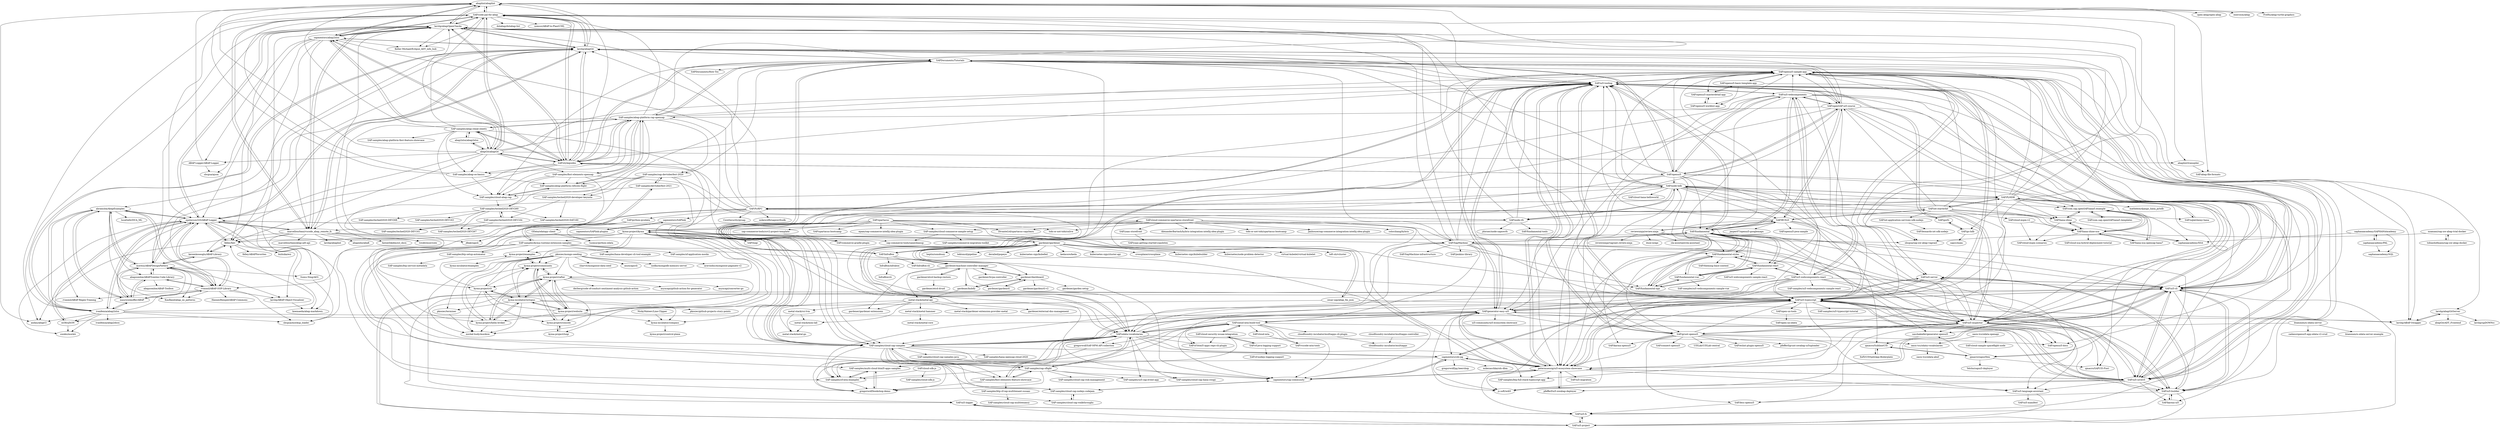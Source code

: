 digraph G {
"abaplint/abaplint" -> "SAP/code-pal-for-abap"
"abaplint/abaplint" -> "larshp/abapOpenChecks"
"abaplint/abaplint" -> "abaplint/transpiler"
"abaplint/abaplint" -> "SAP/abap-file-formats"
"abaplint/abaplint" -> "open-abap/open-abap"
"abaplint/abaplint" -> "sapmentors/abap2xlsx"
"abaplint/abaplint" -> "exercism/abap"
"abaplint/abaplint" -> "andau/abapCI"
"abaplint/abaplint" -> "FreHu/abap-turtle-graphics"
"kyma-project/kyma" -> "gardener/gardener"
"kyma-project/kyma" -> "kyma-project/cli"
"kyma-project/kyma" -> "SAP-samples/kyma-runtime-extension-samples"
"kyma-project/kyma" -> "kyma-project/luigi"
"kyma-project/kyma" -> "SAP/luigi" ["e"=1]
"kyma-project/kyma" -> "kyma-project/helm-broker"
"kyma-project/kyma" -> "kyma-project/community"
"kyma-project/kyma" -> "SAP/cloud-commerce-spartacus-storefront"
"kyma-project/kyma" -> "kyma-project/rafter"
"kyma-project/kyma" -> "kyma-project/console"
"kyma-project/kyma" -> "kyma-project/examples"
"kyma-project/kyma" -> "SAP/InfraBox"
"kyma-project/kyma" -> "SAP/SapMachine"
"kyma-project/kyma" -> "kyma-incubator/compass"
"kyma-project/kyma" -> "kyma-project/website"
"gardener/gardener" -> "gardener/machine-controller-manager"
"gardener/gardener" -> "kyma-project/kyma"
"gardener/gardener" -> "gardener/dashboard"
"gardener/gardener" -> "kubernetes-sigs/cluster-api" ["e"=1]
"gardener/gardener" -> "SAP/InfraBox"
"gardener/gardener" -> "crossplane/crossplane" ["e"=1]
"gardener/gardener" -> "kubernetes-sigs/kubebuilder" ["e"=1]
"gardener/gardener" -> "kubernetes/node-problem-detector" ["e"=1]
"gardener/gardener" -> "virtual-kubelet/virtual-kubelet" ["e"=1]
"gardener/gardener" -> "loft-sh/vcluster" ["e"=1]
"gardener/gardener" -> "heptio/sonobuoy" ["e"=1]
"gardener/gardener" -> "tektoncd/pipeline" ["e"=1]
"gardener/gardener" -> "derailed/popeye" ["e"=1]
"gardener/gardener" -> "kubernetes-sigs/kubefed" ["e"=1]
"gardener/gardener" -> "kedacore/keda" ["e"=1]
"SAP/PyHDB" -> "SAP/sqlalchemy-hana"
"SAP/PyHDB" -> "SAP/PyRFC"
"SAP/PyHDB" -> "SAP/node-hdb"
"SAP/PyHDB" -> "SAP/com.sap.openSAP.hana5.example"
"SAP/PyHDB" -> "SAPDocuments/Tutorials"
"SAP/PyHDB" -> "SAP/iot-starterkit"
"SAP/PyHDB" -> "SAP/node-rfc"
"SAP/PyHDB" -> "SAP/go-hdb"
"SAP/PyHDB" -> "qmacro/SAPUI5-Fiori"
"SAP/PyHDB" -> "larshp/abapGit"
"SAP/PyHDB" -> "SAP/openui5-sample-app"
"SAP/PyHDB" -> "mathebox/django_hana_pyhdb"
"SAP/PyHDB" -> "SAP/hana-shine"
"SAP/PyHDB" -> "SAP/hana-shine-xsa"
"SAP/python-pyodata" -> "OData/odatapy-client"
"SAP/python-pyodata" -> "jfilak/sapcli"
"SAP/python-pyodata" -> "tuomur/python-odata"
"SAP/ui5-webcomponents" -> "SAP/ui5-tooling"
"SAP/ui5-webcomponents" -> "SAP/ui5-webcomponents-react"
"SAP/ui5-webcomponents" -> "SAP/openui5"
"SAP/ui5-webcomponents" -> "SAP/fundamental"
"SAP/ui5-webcomponents" -> "SAP/ui5-typescript"
"SAP/ui5-webcomponents" -> "SAP/openui5-sample-app"
"SAP/ui5-webcomponents" -> "SAP/generator-easy-ui5"
"SAP/ui5-webcomponents" -> "SAP/fundamental-styles"
"SAP/ui5-webcomponents" -> "SAP-samples/cloud-cap-samples"
"SAP/ui5-webcomponents" -> "SAP/fundamental-react"
"SAP/ui5-webcomponents" -> "SAP/ui5-uiveri5"
"SAP/ui5-webcomponents" -> "SAP/ui5-cli"
"SAP/ui5-webcomponents" -> "SAP/ui5-inspector"
"SAP/ui5-webcomponents" -> "petermuessig/ui5-ecosystem-showcase"
"SAP/ui5-webcomponents" -> "SAP/openSAP-ui5-course"
"SAP/openui5" -> "SAP/ui5-tooling"
"SAP/openui5" -> "SAP/ui5-webcomponents"
"SAP/openui5" -> "larshp/abapGit"
"SAP/openui5" -> "SAP/openSAP-ui5-course"
"SAP/openui5" -> "SAP/openui5-sample-app"
"SAP/openui5" -> "SAP/styleguides"
"SAP/openui5" -> "SAPDocuments/Tutorials"
"SAP/openui5" -> "SAP/ui5-typescript"
"SAP/openui5" -> "SAP/ui5-inspector"
"SAP/openui5" -> "SAP/fundamental"
"SAP/openui5" -> "SAP-samples/cloud-cap-samples"
"SAP/openui5" -> "SAP/generator-easy-ui5"
"SAP/openui5" -> "SAP/grunt-openui5"
"SAP/openui5" -> "SAP/node-hdb"
"SAP/openui5" -> "SAP/ui5-uiveri5"
"OData/odatapy-client" -> "tuomur/python-odata"
"SAP/grunt-openui5" -> "SAP/karma-openui5"
"SAP/grunt-openui5" -> "SAP/less-openui5"
"SAP/grunt-openui5" -> "SAP/connect-openui5"
"SAP/grunt-openui5" -> "SAP/ui5-inspector"
"SAP/grunt-openui5" -> "SAP/openui5-docs"
"SAP/grunt-openui5" -> "SAP/ui5-typescript"
"SAP/grunt-openui5" -> "SAP/ui5-language-assistant"
"SAP/grunt-openui5" -> "petermuessig/ui5-ecosystem-showcase"
"SAP/grunt-openui5" -> "SAP/ui5-tooling"
"SAP/grunt-openui5" -> "UI5Lab/UI5Lab-central"
"SAP/grunt-openui5" -> "SAP/eslint-plugin-openui5"
"SAP/grunt-openui5" -> "pfefferf/grunt-nwabap-ui5uploader"
"tobiashofmann/sap-nw-abap-docker" -> "nzamani/sap-nw-abap-trial-docker"
"gardener/dashboard" -> "gardener/gardenctl"
"gardener/dashboard" -> "gardener/garden-setup"
"gardener/dashboard" -> "gardener/kubify"
"gardener/dashboard" -> "gardener/machine-controller-manager"
"gardener/dashboard" -> "gardener/gardenctl-v2"
"fidley/falv" -> "epeterson320/ABAP-Logger"
"fidley/falv" -> "bizhuka/eui"
"fidley/falv" -> "keremkoseoglu/ABAP-Library"
"fidley/falv" -> "fidley/ABAPFavorites"
"SAP-samples/cloud-abap-rap" -> "SAP-samples/teched2020-DEV260"
"SAP-samples/cloud-abap-rap" -> "SAP-samples/abap-platform-refscen-flight"
"NickyMateev/Line-Clipper" -> "kyma-incubator/compass"
"kyma-incubator/compass" -> "kyma-project/control-plane"
"SAP-samples/kyma-runtime-extension-samples" -> "SAP-samples/btp-setup-automator"
"SAP-samples/kyma-runtime-extension-samples" -> "kyma-project/examples"
"SAP-samples/kyma-runtime-extension-samples" -> "SAP-samples/hana-developer-cli-tool-example"
"SAP-samples/kyma-runtime-extension-samples" -> "SAP-samples/devtoberfest-2021"
"SAP-samples/kyma-runtime-extension-samples" -> "SAP-samples/multi-cloud-html5-apps-samples"
"SAP-samples/kyma-runtime-extension-samples" -> "SAP-samples/xf-application-mocks"
"SAP-samples/kyma-runtime-extension-samples" -> "SAP/ui5-typescript"
"SAP-samples/kyma-runtime-extension-samples" -> "SAP-samples/btp-full-stack-typescript-app"
"SAP-samples/kyma-runtime-extension-samples" -> "SAP-samples/cf-mta-examples"
"SAP/cloud-mta" -> "SAP/vscode-mta-tools"
"SAP/node-rfc" -> "SAP/fundamental-tools"
"SAP/node-rfc" -> "jdorner/node-sapnwrfc"
"SAP/node-rfc" -> "SAP/PyRFC"
"SAP/node-rfc" -> "SAP/node-hdb"
"SAP/node-rfc" -> "marcellourbani/vscode_abap_remote_fs"
"SAP/node-rfc" -> "larshp/abapOpenChecks"
"SAP/node-rfc" -> "SAP/ui5-tooling"
"SAP/ui5-uiveri5" -> "petermuessig/ui5-ecosystem-showcase"
"SAP/ui5-uiveri5" -> "SAP/ui5-tooling"
"SAP/ui5-uiveri5" -> "SAP/ui5-cli"
"SAP/ui5-uiveri5" -> "js-soft/wdi5"
"SAP/ui5-uiveri5" -> "SAP/ui5-typescript"
"SAP/ui5-uiveri5" -> "SAP/karma-ui5"
"SAP/ui5-uiveri5" -> "SAP/openui5-sample-app"
"SAP/ui5-uiveri5" -> "SAP/ui5-language-assistant"
"SAP/ui5-uiveri5" -> "pfefferf/ui5-nwabap-deployer"
"SAP/ui5-uiveri5" -> "SAP/ui5-builder"
"sapmentors/abap2xlsx" -> "larshp/abapOpenChecks"
"sapmentors/abap2xlsx" -> "abaplint/abaplint"
"sapmentors/abap2xlsx" -> "larshp/abapGit"
"sapmentors/abap2xlsx" -> "abapGit/abapGit"
"sapmentors/abap2xlsx" -> "epeterson320/ABAP-Logger"
"sapmentors/abap2xlsx" -> "SAP/code-pal-for-abap"
"sapmentors/abap2xlsx" -> "fidley/falv"
"sapmentors/abap2xlsx" -> "Keller-Michael/Eclipse_ADT_info_hub"
"sapmentors/abap2xlsx" -> "SAP/styleguides"
"sapmentors/abap2xlsx" -> "ABAP-Logger/ABAP-Logger"
"sapmentors/abap2xlsx" -> "marcellourbani/vscode_abap_remote_fs"
"sapmentors/abap2xlsx" -> "sbcgua/ajson"
"oasis-tcs/odata-vocabularies" -> "oasis-tcs/odata-abnf"
"SAP/hana-shine" -> "SAP/hana-shine-xsa"
"SAP/hana-shine" -> "SAP/com.sap.openSAP.hana5.example"
"SAP/hana-shine" -> "SAP/cloud-espm-scenarios"
"SAP/hana-shine" -> "saphanaacademy/XSA"
"kyma-project/rafter" -> "kyma-project/helm-broker"
"kyma-project/rafter" -> "derberg/code-of-conduct-sentiment-analysis-github-action"
"kyma-project/rafter" -> "kyma-project/community"
"kyma-project/rafter" -> "kyma-incubator/octopus"
"kyma-project/rafter" -> "kyma-project/website"
"kyma-project/rafter" -> "asyncapi/github-action-for-generator" ["e"=1]
"kyma-project/rafter" -> "michal-hudy/mockice"
"kyma-project/rafter" -> "asyncapi/converter-go"
"kyma-project/rafter" -> "kyma-project/cli"
"SAP/fundamental-ngx" -> "SAP/fundamental-styles"
"SAP/fundamental-ngx" -> "SAP/fundamental"
"SAP/fundamental-ngx" -> "SAP/fundamental-react"
"SAP/fundamental-ngx" -> "SAP/fundamental-vue"
"qmacro/sapui5bin" -> "qmacro/SublimeUI5"
"qmacro/sapui5bin" -> "saschakiefer/generator-openui5"
"qmacro/sapui5bin" -> "qmacro/SAPUI5-Fiori"
"qmacro/sapui5bin" -> "Yelcho/sapui5-deployer"
"SAP/fundamental" -> "SAP/fundamental-react"
"SAP/fundamental" -> "SAP/fundamental-styles"
"SAP/fundamental" -> "SAP/ui5-tooling"
"SAP/fundamental" -> "SAP/fundamental-ngx"
"SAP/fundamental" -> "SAP/fundamental-vue"
"SAP/fundamental" -> "SAP/ui5-webcomponents"
"SAP/fundamental" -> "petermuessig/ui5-ecosystem-showcase"
"SAP/fundamental" -> "SAP/ui5-typescript"
"SAP/fundamental" -> "SAP/ui5-uiveri5"
"SAP/fundamental" -> "SAP/ui5-cli"
"SAP/fundamental" -> "SAP/SapMachine"
"SAP/fundamental" -> "SAP/openui5-sample-app"
"SAP/fundamental" -> "SAP/odata-vocabularies"
"SAP/fundamental" -> "SAP/BUILD"
"SAP/fundamental" -> "SAP/ui5-inspector"
"SAP/fundamental-react" -> "SAP/fundamental"
"SAP/fundamental-react" -> "SAP/fundamental-styles"
"SAP/fundamental-react" -> "SAP/fundamental-vue"
"SAP/fundamental-react" -> "SAP/fundamental-ngx"
"SAP/fundamental-react" -> "SAP/ui5-webcomponents-react"
"SAP/fundamental-react" -> "SAP/ui5-webcomponents-sample-react"
"SAP/openSAP-ui5-course" -> "SAP/ui5-tooling"
"SAP/openSAP-ui5-course" -> "SAP/openui5-sample-app"
"SAP/openSAP-ui5-course" -> "SAPDocuments/Tutorials"
"SAP/openSAP-ui5-course" -> "SAP/openui5"
"SAP/openSAP-ui5-course" -> "larshp/abapGit"
"SAP/openSAP-ui5-course" -> "SAP/com.sap.openSAP.hana5.example"
"SAP/openSAP-ui5-course" -> "SAP/ui5-inspector"
"SAP/openSAP-ui5-course" -> "SAP-samples/abap-platform-rap-opensap"
"SAP/openSAP-ui5-course" -> "SAP/ui5-cli"
"SAP/openSAP-ui5-course" -> "SAP-samples/cloud-cap-samples"
"SAP/openSAP-ui5-course" -> "SAP/ui5-typescript"
"SAP/openSAP-ui5-course" -> "SAP/BUILD"
"SAP/openSAP-ui5-course" -> "qmacro/sapui5bin"
"SAP/openSAP-ui5-course" -> "petermuessig/ui5-ecosystem-showcase"
"SAP/openSAP-ui5-course" -> "SAP/ui5-webcomponents"
"larshp/abapGit" -> "epeterson320/ABAP-Logger"
"larshp/abapGit" -> "larshp/abapOpenChecks"
"larshp/abapGit" -> "SAP/styleguides"
"larshp/abapGit" -> "ivanfemia/abap2xlsx"
"larshp/abapGit" -> "SAP/code-pal-for-abap"
"larshp/abapGit" -> "sapmentors/abap2xlsx"
"larshp/abapGit" -> "marcellourbani/vscode_abap_remote_fs"
"larshp/abapGit" -> "SAP/ui5-tooling"
"larshp/abapGit" -> "SAPDocuments/Tutorials"
"larshp/abapGit" -> "rvanmil/ABAP-OOP-Library"
"larshp/abapGit" -> "abaplint/abaplint"
"larshp/abapGit" -> "moreus/ABAPDesignPattern"
"larshp/abapGit" -> "abramsba/AbapExamples"
"larshp/abapGit" -> "larshp/ABAP-Swagger"
"larshp/abapGit" -> "SAP/openui5"
"SAP/styleguides" -> "larshp/abapGit"
"SAP/styleguides" -> "SAP/code-pal-for-abap"
"SAP/styleguides" -> "abapGit/abapGit"
"SAP/styleguides" -> "larshp/abapOpenChecks"
"SAP/styleguides" -> "sapmentors/abap2xlsx"
"SAP/styleguides" -> "SAP-samples/abap-platform-rap-opensap"
"SAP/styleguides" -> "epeterson320/ABAP-Logger"
"SAP/styleguides" -> "SAP/ui5-tooling"
"SAP/styleguides" -> "abaplint/abaplint"
"SAP/styleguides" -> "SAP-samples/abap-cheat-sheets"
"SAP/styleguides" -> "SAPDocuments/Tutorials"
"SAP/styleguides" -> "SAP/openui5"
"SAP/styleguides" -> "SAP-samples/cloud-cap-samples"
"SAP/styleguides" -> "marcellourbani/vscode_abap_remote_fs"
"SAP/styleguides" -> "SAP-samples/abap-oo-basics"
"sapmentors/SAPlink-plugins" -> "sapmentors/SAPlink"
"SAP-samples/abap-platform-refscen-flight" -> "SAP-samples/cloud-abap-rap"
"SAP-samples/abap-platform-refscen-flight" -> "SAP-samples/abap-platform-rap-opensap"
"SAP-samples/abap-platform-rap-opensap" -> "SAP-samples/fiori-elements-opensap"
"SAP-samples/abap-platform-rap-opensap" -> "SAP-samples/cloud-abap-rap"
"SAP-samples/abap-platform-rap-opensap" -> "SAP-samples/abap-platform-refscen-flight"
"SAP-samples/abap-platform-rap-opensap" -> "SAP/code-pal-for-abap"
"SAP-samples/abap-platform-rap-opensap" -> "SAP-samples/abap-oo-basics"
"SAP-samples/abap-platform-rap-opensap" -> "SAP/styleguides"
"SAP-samples/abap-platform-rap-opensap" -> "SAP-samples/cloud-cap-samples"
"SAP-samples/abap-platform-rap-opensap" -> "SAPDocuments/Tutorials"
"SAP-samples/abap-platform-rap-opensap" -> "SAP-samples/sap-devtoberfest-2020"
"SAP-samples/abap-platform-rap-opensap" -> "abaplint/abaplint"
"SAP-samples/abap-platform-rap-opensap" -> "SAP-samples/teched2020-DEV260"
"SAP-samples/abap-platform-rap-opensap" -> "SAP/ui5-tooling"
"SAP-samples/abap-platform-rap-opensap" -> "SAP-samples/fiori-elements-feature-showcase"
"SAP-samples/abap-platform-rap-opensap" -> "SAP-samples/abap-cheat-sheets"
"SAP-samples/abap-platform-rap-opensap" -> "SAP/openui5-sample-app"
"abapGit/abapGit" -> "abaplint/abaplint"
"abapGit/abapGit" -> "abap2xlsx/abap2xlsx"
"abapGit/abapGit" -> "sapmentors/abap2xlsx"
"abapGit/abapGit" -> "SAP/styleguides"
"abapGit/abapGit" -> "SAP/code-pal-for-abap"
"abapGit/abapGit" -> "ABAP-Logger/ABAP-Logger"
"abapGit/abapGit" -> "larshp/abapOpenChecks"
"abapGit/abapGit" -> "SAP-samples/abap-oo-basics"
"abapGit/abapGit" -> "SAP-samples/abap-cheat-sheets"
"abapGit/abapGit" -> "keremkoseoglu/ABAP-Library"
"abapGit/abapGit" -> "SAP-samples/fiori-elements-opensap"
"abapGit/abapGit" -> "SAP/ui5-tooling"
"abapGit/abapGit" -> "SAP-samples/abap-platform-rap-opensap"
"abapGit/abapGit" -> "abaplint/transpiler"
"abapGit/abapGit" -> "fidley/falv"
"kyma-project/website" -> "kyma-project/community"
"kyma-project/website" -> "kyma-project/helm-broker"
"kyma-project/website" -> "kyma-project/rafter"
"kyma-project/website" -> "kyma-incubator/octopus"
"kyma-project/website" -> "kyma-project/console"
"kyma-project/website" -> "kyma-project/cli"
"kyma-project/website" -> "kyma-incubator/compass"
"marcellourbani/vscode_abap_remote_fs" -> "larshp/abapOpenChecks"
"marcellourbani/vscode_abap_remote_fs" -> "epeterson320/ABAP-Logger"
"marcellourbani/vscode_abap_remote_fs" -> "sbcgua/sap-nw-abap-vagrant"
"marcellourbani/vscode_abap_remote_fs" -> "andau/abapCI"
"marcellourbani/vscode_abap_remote_fs" -> "tricktresor/cute"
"marcellourbani/vscode_abap_remote_fs" -> "marcellourbani/abap-adt-api"
"marcellourbani/vscode_abap_remote_fs" -> "jfilak/sapcli"
"marcellourbani/vscode_abap_remote_fs" -> "koemaeda/abap-markdown"
"marcellourbani/vscode_abap_remote_fs" -> "larshp/abaplint"
"marcellourbani/vscode_abap_remote_fs" -> "SAP/code-pal-for-abap"
"marcellourbani/vscode_abap_remote_fs" -> "abapinho/abaK"
"marcellourbani/vscode_abap_remote_fs" -> "larshp/abapGit"
"marcellourbani/vscode_abap_remote_fs" -> "AntonSikidin/zcl_docx"
"marcellourbani/vscode_abap_remote_fs" -> "fidley/falv"
"SAP/generator-easy-ui5" -> "SAP/ui5-typescript"
"SAP/generator-easy-ui5" -> "SAP/ui5-tooling"
"SAP/generator-easy-ui5" -> "petermuessig/ui5-ecosystem-showcase"
"SAP/generator-easy-ui5" -> "SAP/ui5-cli"
"SAP/generator-easy-ui5" -> "SAP/openui5-sample-app"
"SAP/generator-easy-ui5" -> "SAP/cloud-mta-build-tool"
"SAP/generator-easy-ui5" -> "SAP-samples/cloud-cap-samples"
"SAP/generator-easy-ui5" -> "sapmentors/cds-pg"
"SAP/generator-easy-ui5" -> "SAP/ui5-builder"
"SAP/generator-easy-ui5" -> "js-soft/wdi5"
"SAP/generator-easy-ui5" -> "SAP/ui5-inspector"
"SAP/generator-easy-ui5" -> "SAP/ui5-uiveri5"
"SAP/generator-easy-ui5" -> "SAP-samples/cf-mta-examples"
"SAP/generator-easy-ui5" -> "SAP/odata-vocabularies"
"SAP/generator-easy-ui5" -> "ui5-community/ui5-ecosystem-showcase"
"SAP-samples/fiori-elements-opensap" -> "SAP-samples/abap-platform-rap-opensap"
"SAP-samples/fiori-elements-opensap" -> "SAP-samples/cloud-cap-samples"
"SAP-samples/fiori-elements-opensap" -> "SAP-samples/abap-platform-refscen-flight"
"SAP-samples/fiori-elements-opensap" -> "SAP-samples/cloud-abap-rap"
"SAP-samples/fiori-elements-opensap" -> "SAP-samples/teched2020-DEV260"
"SAP-samples/fiori-elements-opensap" -> "SAP/odata-vocabularies"
"pkosiec/mongo-seeding" -> "kyma-project/rafter"
"pkosiec/mongo-seeding" -> "sharvit/mongoose-data-seed"
"pkosiec/mongo-seeding" -> "kyma-incubator/octopus"
"pkosiec/mongo-seeding" -> "asyncapi/cli" ["e"=1]
"pkosiec/mongo-seeding" -> "kyma-project/helm-broker"
"pkosiec/mongo-seeding" -> "kyma-project/cli"
"pkosiec/mongo-seeding" -> "kyma-project/website"
"pkosiec/mongo-seeding" -> "michal-hudy/mockice"
"pkosiec/mongo-seeding" -> "pkosiec/terminer"
"pkosiec/mongo-seeding" -> "nodkz/mongodb-memory-server" ["e"=1]
"pkosiec/mongo-seeding" -> "kyma-project/community"
"pkosiec/mongo-seeding" -> "aravindnc/mongoose-paginate-v2" ["e"=1]
"pkosiec/terminer" -> "michal-hudy/mockice"
"SAP/openui5-basic-template-app" -> "SAP/openui5-worklist-app"
"SAP/openui5-basic-template-app" -> "SAP/openui5-masterdetail-app"
"SAP/openui5-basic-template-app" -> "SAP/openui5-sample-app"
"SAP/openui5-basic-template-app" -> "SAP/ui5-cli"
"SAP/openui5-sample-app" -> "SAP/ui5-tooling"
"SAP/openui5-sample-app" -> "SAP/ui5-cli"
"SAP/openui5-sample-app" -> "SAP/ui5-typescript"
"SAP/openui5-sample-app" -> "SAP/generator-easy-ui5"
"SAP/openui5-sample-app" -> "SAP/ui5-builder"
"SAP/openui5-sample-app" -> "SAP/openui5-basic-template-app"
"SAP/openui5-sample-app" -> "SAP/openui5-masterdetail-app"
"SAP/openui5-sample-app" -> "SAP/ui5-inspector"
"SAP/openui5-sample-app" -> "SAP/ui5-uiveri5"
"SAP/openui5-sample-app" -> "petermuessig/ui5-ecosystem-showcase"
"SAP/openui5-sample-app" -> "SAP/ui5-server"
"SAP/openui5-sample-app" -> "SAP/openui5-worklist-app"
"SAP/openui5-sample-app" -> "SAP/grunt-openui5"
"SAP/openui5-sample-app" -> "SAP/odata-vocabularies"
"SAP/openui5-sample-app" -> "SAP/openui5-docs"
"SAP/openui5-worklist-app" -> "SAP/openui5-masterdetail-app"
"SAP/PyRFC" -> "SAP/PyHDB"
"SAP/PyRFC" -> "SAP/node-rfc"
"SAP/PyRFC" -> "SAP/sqlalchemy-hana"
"SAP/PyRFC" -> "larshp/abapOpenChecks"
"SAP/PyRFC" -> "CoreSecurity/pysap"
"SAP/PyRFC" -> "larshp/abapGit"
"SAP/PyRFC" -> "SAP/python-pyodata"
"SAP/PyRFC" -> "SAP/node-hdb"
"SAP/PyRFC" -> "SAP/gorfc"
"SAP/PyRFC" -> "SAP/styleguides"
"SAP/PyRFC" -> "fidley/falv"
"SAP/PyRFC" -> "sapmentors/abap2xlsx"
"SAP/PyRFC" -> "sapmentors/SAPlink"
"SAP/PyRFC" -> "mikewolfli/sapnwrfcsdk"
"SAP/PyRFC" -> "rvanmil/ABAP-OOP-Library"
"SAP/sqlalchemy-hana" -> "SAP/PyHDB"
"SAP/ui5-tooling" -> "SAP/ui5-typescript"
"SAP/ui5-tooling" -> "petermuessig/ui5-ecosystem-showcase"
"SAP/ui5-tooling" -> "SAP/openui5-sample-app"
"SAP/ui5-tooling" -> "SAP/ui5-cli"
"SAP/ui5-tooling" -> "SAP/ui5-uiveri5"
"SAP/ui5-tooling" -> "SAP/generator-easy-ui5"
"SAP/ui5-tooling" -> "SAP/ui5-builder"
"SAP/ui5-tooling" -> "SAP-samples/cloud-cap-samples"
"SAP/ui5-tooling" -> "SAP/ui5-inspector"
"SAP/ui5-tooling" -> "SAP/odata-vocabularies"
"SAP/ui5-tooling" -> "SAP/fundamental"
"SAP/ui5-tooling" -> "SAP/ui5-webcomponents"
"SAP/ui5-tooling" -> "SAP/ui5-server"
"SAP/ui5-tooling" -> "SAP/grunt-openui5"
"SAP/ui5-tooling" -> "SAP/openSAP-ui5-course"
"saphanaacademy/PAL" -> "saphanaacademy/SQL"
"saphanaacademy/PAL" -> "saphanaacademy/SAPHANAAcademy"
"gardener/kubify" -> "gardener/dashboard"
"gardener/kubify" -> "metal-stack/metal-api"
"SAP/SapMachine" -> "SAP/cloud-mta-build-tool"
"SAP/SapMachine" -> "SAP/fundamental"
"SAP/SapMachine" -> "SAP/ui5-tooling"
"SAP/SapMachine" -> "SAP/ui5-uiveri5"
"SAP/SapMachine" -> "SAP/code-pal-for-abap"
"SAP/SapMachine" -> "petermuessig/ui5-ecosystem-showcase"
"SAP/SapMachine" -> "SAP/odata-vocabularies"
"SAP/SapMachine" -> "SAPDocuments/Tutorials"
"SAP/SapMachine" -> "SAP/SapMachine-infrastructure"
"SAP/SapMachine" -> "larshp/abapOpenChecks"
"SAP/SapMachine" -> "SAP/ui5-typescript"
"SAP/SapMachine" -> "SAP/jenkins-library" ["e"=1]
"SAP/SapMachine" -> "SAP/ui5-inspector"
"SAP/SapMachine" -> "SAP/fundamental-styles"
"SAP/SapMachine" -> "sapmentors/cap-community"
"ivanfemia/abap2xlsx" -> "epeterson320/ABAP-Logger"
"ivanfemia/abap2xlsx" -> "larshp/abapGit"
"ivanfemia/abap2xlsx" -> "abramsba/AbapExamples"
"ivanfemia/abap2xlsx" -> "fidley/falv"
"ivanfemia/abap2xlsx" -> "uweku/mockA"
"ivanfemia/abap2xlsx" -> "larshp/abapOpenChecks"
"ivanfemia/abap2xlsx" -> "moreus/ABAPDesignPattern"
"ivanfemia/abap2xlsx" -> "mauriciolauffer/ABAP"
"ivanfemia/abap2xlsx" -> "se38/zJSON"
"ivanfemia/abap2xlsx" -> "ivanfemia/abap2docx"
"ivanfemia/abap2xlsx" -> "andau/abapCI"
"ivanfemia/abap2xlsx" -> "sbcgua/mockup_loader"
"ivanfemia/abap2xlsx" -> "larshp/ABAP-Swagger"
"SAP/cloud-mta-build-tool" -> "SAP/cf-html5-apps-repo-cli-plugin"
"SAP/cloud-mta-build-tool" -> "SAP/vscode-mta-tools"
"SAP/cloud-mta-build-tool" -> "SAP/odata-vocabularies"
"SAP/cloud-mta-build-tool" -> "SAP/generator-easy-ui5"
"SAP/cloud-mta-build-tool" -> "cloudfoundry-incubator/multiapps-cli-plugin"
"SAP/cloud-mta-build-tool" -> "sapmentors/cap-community"
"SAP/cloud-mta-build-tool" -> "SAP/cloud-mta"
"SAP/cloud-mta-build-tool" -> "SAP-samples/cf-mta-examples"
"SAP/cloud-mta-build-tool" -> "SAP/cloud-security-xsuaa-integration"
"SAP/cloud-mta-build-tool" -> "SAP-samples/multi-cloud-html5-apps-samples"
"SAP/cloud-mta-build-tool" -> "SAP/ui5-uiveri5"
"SAP/cloud-mta-build-tool" -> "gregorwolf/SAP-NPM-API-collection"
"SAP/ui5-builder" -> "SAP/ui5-fs"
"SAP/ui5-builder" -> "SAP/ui5-project"
"SAP/ui5-builder" -> "SAP/ui5-server"
"SAP/ui5-builder" -> "SAP/karma-ui5"
"SAP/ui5-builder" -> "SAP/ui5-cli"
"SAP/ui5-builder" -> "SAP/less-openui5"
"SAP/ui5-builder" -> "SAP/ui5-typescript"
"SAP/ui5-webcomponents-react" -> "SAP/ui5-webcomponents"
"SAP/ui5-webcomponents-react" -> "SAP/ui5-typescript"
"SAP/ui5-webcomponents-react" -> "SAP/fundamental-react"
"SAP/ui5-webcomponents-react" -> "SAP/openui5-sample-app"
"SAP/ui5-webcomponents-react" -> "SAP/generator-easy-ui5"
"SAP/ui5-webcomponents-react" -> "SAP/ui5-tooling"
"SAP/ui5-webcomponents-react" -> "SAP/fundamental-styles"
"SAP/ui5-webcomponents-react" -> "SAP/ui5-cli"
"SAP/ui5-webcomponents-react" -> "SAP-samples/cloud-cap-samples"
"SAP/ui5-webcomponents-react" -> "SAP/ui5-uiveri5"
"SAP/ui5-webcomponents-react" -> "SAP-samples/ui5-webcomponents-sample-react"
"SAP/ui5-webcomponents-react" -> "SAP/odata-vocabularies"
"SAP/ui5-webcomponents-react" -> "petermuessig/ui5-ecosystem-showcase"
"SAP/ui5-webcomponents-react" -> "SAP/ui5-builder"
"larshp/ABAP-Swagger" -> "larshp/abapGitServer"
"SAP/spartacus" -> "SAP-samples/cloud-commerce-sample-setup"
"SAP/spartacus" -> "SAP/spartacus-bootcamp"
"SAP/spartacus" -> "sap-commerce-tools/ccv2-project-template"
"SAP/spartacus" -> "SAP/commerce-gradle-plugin"
"SAP/spartacus" -> "kyma-project/kyma"
"SAP/spartacus" -> "epam/sap-commerce-intellij-idea-plugin"
"SAP/spartacus" -> "sap-commerce-tools/sanecleanup"
"SAP/spartacus" -> "tobi-or-not-tobi/cxlive"
"SAP/spartacus" -> "SAP/fundamental-ngx"
"SAP/spartacus" -> "DivanteLtd/spartacus-capybara" ["e"=1]
"SAP/spartacus" -> "SAP/ui5-cli"
"SAP/ui5-inspector" -> "SAP/ui5-typescript"
"SAP/ui5-inspector" -> "SAP/ui5-cli"
"SAP/ui5-inspector" -> "SAP/ui5-server"
"SAP/ui5-inspector" -> "SAP/grunt-openui5"
"SAP/ui5-inspector" -> "petermuessig/ui5-ecosystem-showcase"
"SAP/ui5-inspector" -> "SAP/openui5-docs"
"SAP/ui5-inspector" -> "SAP/ui5-tooling"
"SAP/ui5-inspector" -> "SAP/ui5-builder"
"SAP/ui5-inspector" -> "SAP/openui5-sample-app"
"SAP/ui5-inspector" -> "js-soft/wdi5"
"SAP/ui5-inspector" -> "SAP/ui5-language-assistant"
"SAP/ui5-inspector" -> "SAP/ui5-uiveri5"
"SAP/ui5-inspector" -> "SAP/generator-easy-ui5"
"SAP/ui5-inspector" -> "SAP/less-openui5"
"SAP/ui5-inspector" -> "saschakiefer/generator-openui5"
"cloudfoundry-incubator/multiapps-cli-plugin" -> "cloudfoundry-incubator/multiapps"
"reviewninja/review.ninja" -> "SAP/BUILD"
"reviewninja/review.ninja" -> "reviewninja/vagrant.review.ninja"
"reviewninja/review.ninja" -> "saschakiefer/generator-openui5"
"reviewninja/review.ninja" -> "duse-io/api"
"reviewninja/review.ninja" -> "SAP/ui5-inspector"
"reviewninja/review.ninja" -> "cla-assistant/cla-assistant" ["e"=1]
"reviewninja/review.ninja" -> "SAP/node-hdb"
"reviewninja/review.ninja" -> "SAP/grunt-openui5"
"SAP/InfraBox" -> "SAP/InfraBox-cli"
"SAP/InfraBox" -> "InfraBox/infrabox"
"SAP/InfraBox" -> "gardener/gardener"
"SAP/InfraBox" -> "gardener/machine-controller-manager"
"SAP/InfraBox" -> "kyma-project/kyma"
"SAP/fundamental-vue" -> "SAP/fundamental-react"
"SAP/fundamental-vue" -> "SAP/fundamental-styles"
"SAP/fundamental-vue" -> "SAP/fundamental"
"SAP/fundamental-vue" -> "SAP/fundamental-ngx"
"SAP/fundamental-vue" -> "SAP-samples/ui5-webcomponents-sample-vue"
"gardener/gardenctl" -> "gardener/dashboard"
"gardener/machine-controller-manager" -> "gardener/gardener"
"gardener/machine-controller-manager" -> "gardener/dashboard"
"gardener/machine-controller-manager" -> "metal-stack/metal-api"
"gardener/machine-controller-manager" -> "gardener/etcd-backup-restore"
"gardener/machine-controller-manager" -> "gardener/kubify"
"gardener/machine-controller-manager" -> "gardener/gardenctl"
"gardener/machine-controller-manager" -> "gardener/gardener-extensions"
"gardener/machine-controller-manager" -> "gardener/hvpa-controller"
"SAP-samples/abap-cheat-sheets" -> "abap2xlsx/abap2xlsx"
"SAP-samples/abap-cheat-sheets" -> "SAP-samples/cloud-abap-rap"
"SAP-samples/abap-cheat-sheets" -> "SAP/code-pal-for-abap"
"SAP-samples/abap-cheat-sheets" -> "SAP/styleguides"
"SAP-samples/abap-cheat-sheets" -> "SAP-samples/abap-platform-fiori-feature-showcase"
"SAP-samples/abap-cheat-sheets" -> "SAP-samples/abap-platform-rap-opensap"
"SAP-samples/abap-cheat-sheets" -> "SAP-samples/abap-oo-basics"
"SAP-samples/abap-cheat-sheets" -> "abaplint/abaplint"
"SAP-samples/abap-cheat-sheets" -> "SAP/odata-vocabularies"
"SAP-samples/abap-cheat-sheets" -> "abapGit/abapGit"
"larshp/abapOpenChecks" -> "epeterson320/ABAP-Logger"
"larshp/abapOpenChecks" -> "SAP/code-pal-for-abap"
"larshp/abapOpenChecks" -> "abaplint/abaplint"
"larshp/abapOpenChecks" -> "larshp/abapGit"
"larshp/abapOpenChecks" -> "sapmentors/abap2xlsx"
"larshp/abapOpenChecks" -> "larshp/abapGitServer"
"larshp/abapOpenChecks" -> "Keller-Michael/Eclipse_ADT_info_hub"
"larshp/abapOpenChecks" -> "marcellourbani/vscode_abap_remote_fs"
"larshp/abapOpenChecks" -> "sbcgua/sap-nw-abap-vagrant"
"larshp/abapOpenChecks" -> "tricktresor/cute"
"larshp/abapOpenChecks" -> "fidley/falv"
"larshp/abapOpenChecks" -> "larshp/ABAP-Swagger"
"larshp/abapOpenChecks" -> "SAP/styleguides"
"larshp/abapOpenChecks" -> "sbcgua/mockup_loader"
"SAP-samples/sap-devtoberfest-2020" -> "SAP-samples/teched2020-developer-keynote"
"SAP-samples/sap-devtoberfest-2020" -> "SAP-samples/devtoberfest-2021"
"SAP-samples/sap-devtoberfest-2020" -> "SAP-samples/abap-platform-refscen-flight"
"SAP-samples/sap-devtoberfest-2020" -> "sapmentors/cap-community"
"SAP-samples/sap-devtoberfest-2020" -> "SAP-samples/cloud-cap-nodejs-codejam"
"SAP-samples/sap-devtoberfest-2020" -> "petermuessig/ui5-ecosystem-showcase"
"ABAP-Logger/ABAP-Logger" -> "abaplint/abaplint"
"ABAP-Logger/ABAP-Logger" -> "sbcgua/ajson"
"gardener/etcd-backup-restore" -> "gardener/etcd-druid"
"gardener/etcd-backup-restore" -> "gardener/machine-controller-manager"
"SAP/ui5-logger" -> "SAP/ui5-fs"
"SAP-samples/cloud-cap-samples" -> "SAP-samples/cap-sflight"
"SAP-samples/cloud-cap-samples" -> "SAP/ui5-tooling"
"SAP-samples/cloud-cap-samples" -> "SAP/odata-vocabularies"
"SAP-samples/cloud-cap-samples" -> "SAP-samples/cloud-cap-walkthroughs"
"SAP-samples/cloud-cap-samples" -> "sapmentors/cap-community"
"SAP-samples/cloud-cap-samples" -> "gregorwolf/bookshop-demo"
"SAP-samples/cloud-cap-samples" -> "SAP-samples/fiori-elements-feature-showcase"
"SAP-samples/cloud-cap-samples" -> "SAP/generator-easy-ui5"
"SAP-samples/cloud-cap-samples" -> "SAP-samples/cf-mta-examples"
"SAP-samples/cloud-cap-samples" -> "SAP/ui5-typescript"
"SAP-samples/cloud-cap-samples" -> "sapmentors/cds-pg"
"SAP-samples/cloud-cap-samples" -> "SAPDocuments/Tutorials"
"SAP-samples/cloud-cap-samples" -> "SAP-samples/cloud-cap-nodejs-codejam"
"SAP-samples/cloud-cap-samples" -> "SAP-samples/cloud-cap-samples-java"
"SAP-samples/cloud-cap-samples" -> "SAP-samples/hana-opensap-cloud-2020"
"6of5/UI5SplitApp-Boilerplate" -> "qmacro/SublimeUI5"
"SAPDocuments/Tutorials" -> "SAP/ui5-tooling"
"SAPDocuments/Tutorials" -> "SAP-samples/cloud-cap-samples"
"SAPDocuments/Tutorials" -> "larshp/abapGit"
"SAPDocuments/Tutorials" -> "SAP/ui5-typescript"
"SAPDocuments/Tutorials" -> "SAP/openSAP-ui5-course"
"SAPDocuments/Tutorials" -> "SAP/styleguides"
"SAPDocuments/Tutorials" -> "SAP-samples/abap-platform-rap-opensap"
"SAPDocuments/Tutorials" -> "SAP-samples/teched2020-developer-keynote"
"SAPDocuments/Tutorials" -> "SAP/openui5-sample-app"
"SAPDocuments/Tutorials" -> "SAP/ui5-cli"
"SAPDocuments/Tutorials" -> "SAP-samples/sap-devtoberfest-2020"
"SAPDocuments/Tutorials" -> "sapmentors/cap-community"
"SAPDocuments/Tutorials" -> "SAP-samples/cloud-abap-rap"
"SAPDocuments/Tutorials" -> "SAP/ui5-uiveri5"
"SAPDocuments/Tutorials" -> "SAPDocuments/How-Tos"
"SAP/cloud-sdk-js" -> "SAP-samples/cloud-sdk-js"
"SAP/cloud-sdk-js" -> "SAP-samples/cf-mta-examples"
"oasis-tcs/odata-openapi" -> "oasis-tcs/odata-vocabularies"
"oasis-tcs/odata-openapi" -> "SAP/cloud-sample-spaceflight-node"
"SAP/node-hdb" -> "SAP/PyHDB"
"SAP/node-hdb" -> "SAP/node-rfc"
"SAP/node-hdb" -> "SAPDocuments/Tutorials"
"SAP/node-hdb" -> "SAP-samples/cloud-cap-samples"
"SAP/node-hdb" -> "SAP/ui5-tooling"
"SAP/node-hdb" -> "SAP/hana-shine"
"SAP/node-hdb" -> "SAP/grunt-openui5"
"SAP/node-hdb" -> "SAP/hana-shine-xsa"
"SAP/node-hdb" -> "SAP/com.sap.openSAP.hana5.example"
"SAP/node-hdb" -> "gregorwolf/bookshop-demo"
"SAP/node-hdb" -> "SAP/ui5-typescript"
"SAP/node-hdb" -> "SAP/openui5-sample-app"
"SAP/node-hdb" -> "qmacro/SAPUI5-Fiori"
"SAP/node-hdb" -> "SAP/cloud-hana-helloworld"
"SAP/node-hdb" -> "SAP/BUILD"
"Sumu-Ning/AES" -> "sbcgua/mockup_loader"
"kyma-project/helm-broker" -> "kyma-project/rafter"
"kyma-project/helm-broker" -> "kyma-incubator/octopus"
"kyma-project/helm-broker" -> "kyma-project/community"
"kyma-project/helm-broker" -> "michal-hudy/mockice"
"abap2xlsx/abap2xlsx" -> "abapGit/abapGit"
"abap2xlsx/abap2xlsx" -> "SAP-samples/abap-cheat-sheets"
"keremkoseoglu/ABAP-Library" -> "fidley/falv"
"keremkoseoglu/ABAP-Library" -> "moreus/ABAPDesignPattern"
"sapmentors/cap-community" -> "sapmentors/cds-pg"
"sapmentors/cap-community" -> "petermuessig/ui5-ecosystem-showcase"
"sapmentors/cap-community" -> "SAP-samples/cloud-cap-nodejs-codejam"
"SAP/BUILD" -> "SAP/ui5-inspector"
"SAP/BUILD" -> "jasper07/openui5-googlemaps"
"SAP/BUILD" -> "SAP/iot-starterkit"
"SAP/BUILD" -> "qmacro/SublimeUI5"
"SAP/BUILD" -> "SAP/fundamental"
"SAP/BUILD" -> "SAP/karma-openui5"
"SAP/BUILD" -> "SAP/openui5-pwa-sample"
"SAP/BUILD" -> "SAP/ui5-tooling"
"SAP/BUILD" -> "SAP/openSAP-ui5-course"
"SAP/BUILD" -> "qmacro/sapui5bin"
"SAP/BUILD" -> "reviewninja/review.ninja"
"SAP-samples/devtoberfest-2021" -> "SAP-samples/sap-devtoberfest-2020"
"SAP-samples/devtoberfest-2021" -> "SAP-samples/cloud-abap-rap"
"SAP-samples/devtoberfest-2021" -> "SAP-samples/kyma-runtime-extension-samples"
"sapmentors/SAPlink" -> "sapmentors/SAPlink-plugins"
"SAP/fundamental-styles" -> "SAP/fundamental-react"
"SAP/fundamental-styles" -> "SAP/fundamental"
"SAP/fundamental-styles" -> "SAP/fundamental-vue"
"SAP/fundamental-styles" -> "SAP/fundamental-ngx"
"SAP/fundamental-styles" -> "SAP/ui5-inspector"
"SAP/fundamental-styles" -> "SAP/theming-base-content" ["e"=1]
"SAP/fundamental-styles" -> "petermuessig/ui5-ecosystem-showcase"
"SAP-samples/btp-setup-automator" -> "SAP-samples/btp-service-metadata"
"SAP/code-pal-for-abap" -> "abaplint/abaplint"
"SAP/code-pal-for-abap" -> "larshp/abapOpenChecks"
"SAP/code-pal-for-abap" -> "SAP/styleguides"
"SAP/code-pal-for-abap" -> "epeterson320/ABAP-Logger"
"SAP/code-pal-for-abap" -> "larshp/abapGit"
"SAP/code-pal-for-abap" -> "andau/abapCI"
"SAP/code-pal-for-abap" -> "SAP/ui5-tooling"
"SAP/code-pal-for-abap" -> "abapGit/abapGit"
"SAP/code-pal-for-abap" -> "dotabap/dotabap-list"
"SAP/code-pal-for-abap" -> "sapmentors/abap2xlsx"
"SAP/code-pal-for-abap" -> "marcellourbani/vscode_abap_remote_fs"
"SAP/code-pal-for-abap" -> "sbcgua/sap-nw-abap-vagrant"
"SAP/code-pal-for-abap" -> "Keller-Michael/Eclipse_ADT_info_hub"
"SAP/code-pal-for-abap" -> "SAP/ui5-typescript"
"SAP/code-pal-for-abap" -> "nomssi/ABAP-to-PlantUML"
"SAP/odata-vocabularies" -> "SAP-samples/fiori-elements-feature-showcase"
"SAP/odata-vocabularies" -> "oasis-tcs/odata-vocabularies"
"SAP/odata-vocabularies" -> "SAP-samples/ui5-cap-event-app"
"SAP/odata-vocabularies" -> "sapmentors/cds-pg"
"SAP/odata-vocabularies" -> "gregorwolf/bookshop-demo"
"SAP/odata-vocabularies" -> "SAP-samples/cap-sflight"
"SAP/odata-vocabularies" -> "SAP-samples/cloud-cap-samples"
"SAP/odata-vocabularies" -> "SAP/ui5-tooling"
"SAP/odata-vocabularies" -> "SAP/cloud-mta-build-tool"
"SAP/odata-vocabularies" -> "SAP-samples/cf-mta-examples"
"SAP/odata-vocabularies" -> "SAP/ui5-typescript"
"SAP/odata-vocabularies" -> "gregorwolf/SAP-NPM-API-collection"
"SAP/odata-vocabularies" -> "petermuessig/ui5-ecosystem-showcase"
"SAP/odata-vocabularies" -> "SAP-samples/cloud-cap-hana-swapi"
"SAP/odata-vocabularies" -> "SAP/cf-html5-apps-repo-cli-plugin"
"SAP/ui5-typescript" -> "petermuessig/ui5-ecosystem-showcase"
"SAP/ui5-typescript" -> "SAP/ui5-tooling"
"SAP/ui5-typescript" -> "SAP/generator-easy-ui5"
"SAP/ui5-typescript" -> "SAP/ui5-builder"
"SAP/ui5-typescript" -> "SAP/ui5-cli"
"SAP/ui5-typescript" -> "SAP/openui5-sample-app"
"SAP/ui5-typescript" -> "SAP/ui5-inspector"
"SAP/ui5-typescript" -> "SAP/openui5-docs"
"SAP/ui5-typescript" -> "SAP/ui5-language-assistant"
"SAP/ui5-typescript" -> "SAP/ui5-uiveri5"
"SAP/ui5-typescript" -> "sapmentors/cds-pg"
"SAP/ui5-typescript" -> "SAP/open-ux-tools"
"SAP/ui5-typescript" -> "SAP-samples/ui5-typescript-tutorial"
"SAP/ui5-typescript" -> "js-soft/wdi5"
"SAP/ui5-typescript" -> "SAP-samples/btp-full-stack-typescript-app"
"petermuessig/ui5-ecosystem-showcase" -> "SAP/ui5-typescript"
"petermuessig/ui5-ecosystem-showcase" -> "pfefferf/ui5-nwabap-deployer"
"petermuessig/ui5-ecosystem-showcase" -> "SAP/ui5-uiveri5"
"petermuessig/ui5-ecosystem-showcase" -> "js-soft/wdi5"
"petermuessig/ui5-ecosystem-showcase" -> "SAP/ui5-tooling"
"petermuessig/ui5-ecosystem-showcase" -> "SAP/ui5-migration"
"petermuessig/ui5-ecosystem-showcase" -> "sapmentors/cap-community"
"petermuessig/ui5-ecosystem-showcase" -> "SAP-samples/btp-full-stack-typescript-app"
"petermuessig/ui5-ecosystem-showcase" -> "sapmentors/cds-pg"
"petermuessig/ui5-ecosystem-showcase" -> "SAP/generator-easy-ui5"
"petermuessig/ui5-ecosystem-showcase" -> "SAP/ui5-language-assistant"
"petermuessig/ui5-ecosystem-showcase" -> "SAP/ui5-cli"
"SAP-samples/cloud-cap-nodejs-codejam" -> "sapmentors/cap-community"
"SAP-samples/cloud-cap-nodejs-codejam" -> "SAP-samples/cloud-cap-walkthroughs"
"SAP/cloud-espm-v2" -> "SAP/hana-shine-xsa"
"SAP/cloud-espm-v2" -> "SAP/cloud-espm-scenarios"
"SAP/open-ux-tools" -> "SAP/open-ux-odata"
"SAP/gorfc" -> "SAP/go-hdb"
"htammen/n-odata-server" -> "htammen/n-odata-server-example"
"htammen/n-odata-server" -> "saschakiefer/generator-openui5"
"htammen/n-odata-server" -> "cadaxo/openui5-app-odata-v2-crud"
"SAP-samples/cap-sflight" -> "SAP-samples/fiori-elements-feature-showcase"
"SAP-samples/cap-sflight" -> "SAP-samples/cloud-cap-samples"
"SAP-samples/cap-sflight" -> "gregorwolf/bookshop-demo"
"SAP-samples/cap-sflight" -> "SAP-samples/cf-mta-examples"
"SAP-samples/cap-sflight" -> "SAP-samples/ui5-cap-event-app"
"SAP-samples/cap-sflight" -> "SAP/odata-vocabularies"
"SAP-samples/cap-sflight" -> "SAP-samples/cloud-cap-hana-swapi"
"SAP-samples/cap-sflight" -> "SAP-samples/cloud-cap-risk-management"
"SAP-samples/cf-mta-examples" -> "SAP-samples/multi-cloud-html5-apps-samples"
"SAP-samples/cf-mta-examples" -> "gregorwolf/bookshop-demo"
"SAP-samples/fiori-elements-feature-showcase" -> "SAP-samples/cap-sflight"
"SAP-samples/fiori-elements-feature-showcase" -> "gregorwolf/bookshop-demo"
"SAP-samples/fiori-elements-feature-showcase" -> "SAP/odata-vocabularies"
"SAP-samples/fiori-elements-feature-showcase" -> "SAP-samples/btp-cf-cap-multitenant-susaas"
"SAP-samples/multi-cloud-html5-apps-samples" -> "gregorwolf/bookshop-demo"
"SAP-samples/multi-cloud-html5-apps-samples" -> "SAP-samples/cf-mta-examples"
"SAP/openui5-masterdetail-app" -> "SAP/openui5-worklist-app"
"SAP/openui5-masterdetail-app" -> "SAP/openui5-basic-template-app"
"cesar-sap/abap_fm_json" -> "se38/zJSON"
"cesar-sap/abap_fm_json" -> "larshp/ABAP-Swagger"
"cesar-sap/abap_fm_json" -> "epeterson320/ABAP-Logger"
"se38/zJSON" -> "uweku/mockA"
"se38/zJSON" -> "epeterson320/ABAP-Logger"
"rvanmil/ABAP-OOP-Library" -> "abramsba/AbapExamples"
"rvanmil/ABAP-OOP-Library" -> "moreus/ABAPDesignPattern"
"rvanmil/ABAP-OOP-Library" -> "abapzombie/ABAPZombie-Code-Library"
"rvanmil/ABAP-OOP-Library" -> "mauriciolauffer/ABAP"
"rvanmil/ABAP-OOP-Library" -> "rvanmil/ABAP-Regex-Training"
"rvanmil/ABAP-OOP-Library" -> "epeterson320/ABAP-Logger"
"rvanmil/ABAP-OOP-Library" -> "larshp/ABAP-Object-Visualizer"
"rvanmil/ABAP-OOP-Library" -> "Kaufland/abap_oo_patterns"
"rvanmil/ABAP-OOP-Library" -> "HannesRempel/ABAP-Commons"
"rvanmil/ABAP-OOP-Library" -> "sbcgua/mockup_loader"
"kyma-project/community" -> "kyma-project/examples"
"kyma-project/community" -> "kyma-project/console"
"kyma-project/community" -> "kyma-project/rafter"
"kyma-project/community" -> "kyma-project/website"
"abapzombie/ABAPZombie-Code-Library" -> "rvanmil/ABAP-OOP-Library"
"abapzombie/ABAPZombie-Code-Library" -> "abapzombie/ABAP-Toolbox"
"abapzombie/ABAPZombie-Code-Library" -> "moreus/ABAPDesignPattern"
"abapzombie/ABAPZombie-Code-Library" -> "mauriciolauffer/ABAP"
"SAP/ui5-language-assistant" -> "SAP/ui5-manifest"
"SAP/ui5-language-assistant" -> "SAP/ui5-project"
"mauriciolauffer/ABAP" -> "abramsba/AbapExamples"
"mauriciolauffer/ABAP" -> "rvanmil/ABAP-OOP-Library"
"mauriciolauffer/ABAP" -> "moreus/ABAPDesignPattern"
"mauriciolauffer/ABAP" -> "abapzombie/ABAPZombie-Code-Library"
"mauriciolauffer/ABAP" -> "epeterson320/ABAP-Logger"
"mauriciolauffer/ABAP" -> "ivanfemia/abap2xlsx"
"SAP-samples/teched2020-DEV164" -> "SAP-samples/teched2020-DEV260"
"SAP-samples/teched2020-DEV164" -> "SAP-samples/teched2020-DEV161"
"SAP-samples/teched2020-DEV164" -> "SAP-samples/teched2020-DEV267"
"SAP-samples/teched2020-developer-keynote" -> "SAP-samples/teched2020-DAT160"
"SAP-samples/teched2020-developer-keynote" -> "SAP-samples/teched2020-DEV164"
"SAP/cloud-commerce-spartacus-storefront" -> "tobi-or-not-tobi/cxlive"
"SAP/cloud-commerce-spartacus-storefront" -> "kyma-project/kyma"
"SAP/cloud-commerce-spartacus-storefront" -> "DivanteLtd/spartacus-capybara" ["e"=1]
"SAP/cloud-commerce-spartacus-storefront" -> "tobi-or-not-tobi/spartacus-bootcamp"
"SAP/cloud-commerce-spartacus-storefront" -> "SAP-samples/cloud-commerce-sample-setup"
"SAP/cloud-commerce-spartacus-storefront" -> "SAP/yaas-storefront"
"SAP/cloud-commerce-spartacus-storefront" -> "Janhouse/sap-commerce-integration-intellij-idea-plugin"
"SAP/cloud-commerce-spartacus-storefront" -> "colorzhang/hybris"
"SAP/cloud-commerce-spartacus-storefront" -> "SAP/fundamental-ngx"
"SAP/cloud-commerce-spartacus-storefront" -> "SAP/SapMachine"
"SAP/cloud-commerce-spartacus-storefront" -> "AlexanderBartash/hybris-integration-intellij-idea-plugin"
"SAP-samples/abap-oo-basics" -> "SAP-samples/cloud-abap-rap"
"SAP-samples/abap-oo-basics" -> "SAP-samples/abap-platform-refscen-flight"
"SAP-samples/abap-oo-basics" -> "abaplint/abaplint"
"SAP-samples/abap-oo-basics" -> "SAP/code-pal-for-abap"
"gregorwolf/bookshop-demo" -> "SAP-samples/multi-cloud-html5-apps-samples"
"sapmentors/cds-pg" -> "sapmentors/cap-community"
"sapmentors/cds-pg" -> "gregorwolf/pg-beershop"
"sapmentors/cds-pg" -> "mikezaschka/cds-dbm"
"sapmentors/cds-pg" -> "petermuessig/ui5-ecosystem-showcase"
"sapmentors/cds-pg" -> "SAP-samples/multi-cloud-html5-apps-samples"
"sapmentors/cds-pg" -> "SAP/ui5-typescript"
"sapmentors/cds-pg" -> "js-soft/wdi5"
"SAP-samples/teched2020-DEV260" -> "SAP-samples/teched2020-DEV164"
"SAP-samples/teched2020-DEV260" -> "SAP-samples/teched2020-DEV161"
"SAP-samples/teched2020-DEV260" -> "SAP-samples/teched2020-DEV267"
"SAP-samples/teched2020-DEV260" -> "SAP-samples/teched2020-DEV268"
"SAP-samples/teched2020-DEV260" -> "SAP-samples/teched2020-DEV163"
"SAP-samples/teched2020-DEV260" -> "SAP-samples/teched2020-DAT160"
"saphanaacademy/SAPHANAAcademy" -> "saphanaacademy/SQL"
"saphanaacademy/SAPHANAAcademy" -> "saphanaacademy/PAL"
"saphanaacademy/SAPHANAAcademy" -> "saphanaacademy/XSA"
"larshp/abapGitServer" -> "larshp/ABAP-Swagger"
"larshp/abapGitServer" -> "larshp/upDOWNci"
"larshp/abapGitServer" -> "abapGit/ADT_Frontend"
"moreus/ABAPDesignPattern" -> "epeterson320/ABAP-Logger"
"moreus/ABAPDesignPattern" -> "abramsba/AbapExamples"
"moreus/ABAPDesignPattern" -> "rvanmil/ABAP-OOP-Library"
"moreus/ABAPDesignPattern" -> "mauriciolauffer/ABAP"
"moreus/ABAPDesignPattern" -> "abapzombie/ABAPZombie-Code-Library"
"moreus/ABAPDesignPattern" -> "larshp/ABAP-Object-Visualizer"
"moreus/ABAPDesignPattern" -> "Kaufland/abap_oo_patterns"
"moreus/ABAPDesignPattern" -> "keremkoseoglu/ABAP-Library"
"moreus/ABAPDesignPattern" -> "larshp/abapOpenChecks"
"moreus/ABAPDesignPattern" -> "Sumu-Ning/AES"
"InfraBox/infrabox" -> "InfraBox/cli"
"SAP/com.sap.openSAP.hana5.example" -> "SAP/com.sap.openSAP.hana5.templates"
"SAP/com.sap.openSAP.hana5.example" -> "SAP/hana-shine-xsa"
"SAP/com.sap.openSAP.hana5.example" -> "SAP/hana-shine"
"SAP/com.sap.openSAP.hana5.example" -> "SAP/hana-xsa-opensap-hana7"
"SAP/com.sap.openSAP.hana5.example" -> "saphanaacademy/XSA"
"SAP/com.sap.openSAP.hana5.templates" -> "SAP/com.sap.openSAP.hana5.example"
"SAP/hana-xsa-opensap-hana7" -> "SAP/com.sap.openSAP.hana5.example"
"SAP/hana-xsa-opensap-hana7" -> "SAP/hana-shine-xsa"
"qmacro/SublimeUI5" -> "qmacro/sapui5bin"
"qmacro/SublimeUI5" -> "6of5/UI5SplitApp-Boilerplate"
"abramsba/AbapExamples" -> "rvanmil/ABAP-OOP-Library"
"abramsba/AbapExamples" -> "mauriciolauffer/ABAP"
"abramsba/AbapExamples" -> "moreus/ABAPDesignPattern"
"abramsba/AbapExamples" -> "epeterson320/ABAP-Logger"
"abramsba/AbapExamples" -> "rvanmil/ABAP-Regex-Training"
"abramsba/AbapExamples" -> "Kaufland/abap_oo_patterns"
"abramsba/AbapExamples" -> "ivanfemia/abap2xlsx"
"abramsba/AbapExamples" -> "abapzombie/ABAPZombie-Code-Library"
"abramsba/AbapExamples" -> "lucattelli/ZICA_ML"
"epeterson320/ABAP-Logger" -> "larshp/abapOpenChecks"
"epeterson320/ABAP-Logger" -> "moreus/ABAPDesignPattern"
"epeterson320/ABAP-Logger" -> "larshp/abapGit"
"epeterson320/ABAP-Logger" -> "ivanfemia/abap2xlsx"
"epeterson320/ABAP-Logger" -> "rvanmil/ABAP-OOP-Library"
"epeterson320/ABAP-Logger" -> "se38/zJSON"
"epeterson320/ABAP-Logger" -> "fidley/falv"
"epeterson320/ABAP-Logger" -> "Sumu-Ning/AES"
"epeterson320/ABAP-Logger" -> "koemaeda/abap-markdown"
"epeterson320/ABAP-Logger" -> "uweku/mockA"
"epeterson320/ABAP-Logger" -> "tricktresor/cute"
"epeterson320/ABAP-Logger" -> "marcellourbani/vscode_abap_remote_fs"
"epeterson320/ABAP-Logger" -> "larshp/ABAP-Object-Visualizer"
"epeterson320/ABAP-Logger" -> "cesar-sap/abap_fm_json"
"epeterson320/ABAP-Logger" -> "abramsba/AbapExamples"
"larshp/ABAP-Object-Visualizer" -> "koemaeda/abap-markdown"
"SAP-samples/cloud-cap-samples-java" -> "SAP-samples/cap-sflight"
"SAP/hana-shine-xsa" -> "SAP/hana-shine"
"SAP/hana-shine-xsa" -> "SAP/com.sap.openSAP.hana5.example"
"SAP/hana-shine-xsa" -> "SAP/hana-xsa-opensap-hana7"
"SAP/hana-shine-xsa" -> "saphanaacademy/XSA"
"SAP/hana-shine-xsa" -> "SAP/cloud-xsa-hybrid-deployment-tutorial"
"SAP/hana-shine-xsa" -> "SAP/cloud-espm-scenarios"
"SAP/iot-starterkit" -> "SAP/BUILD"
"SAP/iot-starterkit" -> "SAP/cloud-espm-v2"
"SAP/iot-starterkit" -> "sapmentors/cap-community"
"SAP/iot-starterkit" -> "SAP/hana-shine-xsa"
"SAP/iot-starterkit" -> "SAP/ui5-inspector"
"SAP/iot-starterkit" -> "SAP/PyHDB"
"SAP/iot-starterkit" -> "SAP/hana-shine"
"SAP/iot-starterkit" -> "SAP/iot-application-services-sdk-nodejs"
"SAP/iot-starterkit" -> "SAP/ui5-tooling"
"SAP/iot-starterkit" -> "SAP/openSAP-ui5-course"
"SAP/iot-starterkit" -> "SAP/node-hdb"
"SAP-samples/cloud-commerce-sample-setup" -> "sap-commerce-tools/sanecleanup"
"SAP-samples/cloud-commerce-sample-setup" -> "SAP-samples/commerce-migration-toolkit"
"SAP/go-hdb" -> "SAP/gorfc"
"SAP/go-hdb" -> "sapcc/maia"
"kyma-project/console" -> "kyma-project/luigi"
"kyma-project/console" -> "kyma-project/community"
"SAP-samples/cloud-cap-walkthroughs" -> "SAP-samples/cloud-cap-nodejs-codejam"
"SAP/karma-ui5" -> "SAP/ui5-builder"
"SAP/ui5-cli" -> "SAP/ui5-project"
"SAP/ui5-cli" -> "SAP/ui5-builder"
"SAP/ui5-cli" -> "SAP/ui5-server"
"SAP/ui5-cli" -> "SAP/ui5-fs"
"SAP/ui5-cli" -> "SAP/karma-ui5"
"SAP/ui5-cli" -> "SAP/ui5-tooling"
"SAP/ui5-cli" -> "SAP/openui5-sample-app"
"SAP/ui5-cli" -> "SAP/ui5-typescript"
"SAP/ui5-cli" -> "SAP/ui5-uiveri5"
"SAP/ui5-cli" -> "SAP/ui5-logger"
"SAP/ui5-cli" -> "SAP/ui5-inspector"
"SAP/ui5-cli" -> "petermuessig/ui5-ecosystem-showcase"
"SAP/ui5-server" -> "SAP/ui5-fs"
"SAP/ui5-server" -> "SAP/ui5-project"
"SAP/ui5-server" -> "SAP/ui5-builder"
"SAP/ui5-server" -> "SAP/ui5-logger"
"SAP/ui5-server" -> "SAP/ui5-cli"
"SAP/cf-java-logging-support" -> "SAP/cloud-security-xsuaa-integration"
"SAP/cf-java-logging-support" -> "SAP/cf-nodejs-logging-support"
"SAP/cloud-security-xsuaa-integration" -> "SAP/cf-java-logging-support"
"SAP/cloud-security-xsuaa-integration" -> "SAP/cloud-mta-build-tool"
"SAP/cloud-security-xsuaa-integration" -> "SAP-samples/multi-cloud-html5-apps-samples"
"SAP/cloud-security-xsuaa-integration" -> "SAP/cf-html5-apps-repo-cli-plugin"
"metal-stack/metal-api" -> "metal-stack/csi-lvm"
"metal-stack/metal-api" -> "gardener/gardener-extensions"
"metal-stack/metal-api" -> "metal-stack/mini-lab"
"metal-stack/metal-api" -> "metal-stack/gardener-extension-provider-metal"
"metal-stack/metal-api" -> "metal-stack/metal-hammer"
"metal-stack/metal-api" -> "gardener/external-dns-management"
"metal-stack/metal-api" -> "metal-stack/metal-go"
"SAP/yaas-storefront" -> "SAP/yaas-getting-started-yaasbites"
"abaplint/transpiler" -> "SAP/abap-file-formats"
"nzamani/sap-nw-abap-trial-docker" -> "tobiashofmann/sap-nw-abap-docker"
"nzamani/sap-nw-abap-trial-docker" -> "sbcgua/sap-nw-abap-vagrant"
"SAP-samples/btp-cf-cap-multitenant-susaas" -> "SAP-samples/cloud-cap-multitenancy"
"kyma-project/luigi" -> "kyma-project/console"
"gregorwolf/SAP-NPM-API-collection" -> "gregorwolf/bookshop-demo"
"pfefferf/ui5-nwabap-deployer" -> "petermuessig/ui5-ecosystem-showcase"
"saschakiefer/generator-openui5" -> "qmacro/SublimeUI5"
"kyma-project/cli" -> "kyma-project/examples"
"kyma-project/cli" -> "kyma-project/console"
"kyma-project/cli" -> "kyma-project/community"
"kyma-project/cli" -> "kyma-incubator/octopus"
"kyma-project/cli" -> "michal-hudy/mockice"
"kyma-incubator/octopus" -> "kyma-project/helm-broker"
"kyma-incubator/octopus" -> "kyma-project/rafter"
"kyma-incubator/octopus" -> "kyma-project/website"
"kyma-incubator/octopus" -> "kyma-project/cli"
"kyma-incubator/octopus" -> "kyma-incubator/compass"
"kyma-incubator/octopus" -> "pkosiec/github-projects-story-points"
"kyma-incubator/octopus" -> "kyma-project/community"
"kyma-incubator/octopus" -> "michal-hudy/mockice"
"kyma-incubator/octopus" -> "pkosiec/terminer"
"metal-stack/metal-hammer" -> "metal-stack/metal-core"
"cloudfoundry-incubator/multiapps-controller" -> "cloudfoundry-incubator/multiapps"
"SAP/ui5-project" -> "SAP/ui5-fs"
"SAP/ui5-project" -> "SAP/ui5-logger"
"SAP/ui5-project" -> "SAP/ui5-server"
"metal-stack/mini-lab" -> "metal-stack/metal-go"
"kyma-project/examples" -> "kyma-incubator/examples"
"kyma-project/examples" -> "kyma-project/community"
"metal-stack/csi-lvm" -> "metal-stack/metal-go"
"metal-stack/csi-lvm" -> "metal-stack/mini-lab"
"SAP/iot-application-services-sdk-nodejs" -> "SAP/leonardo-iot-sdk-nodejs"
"sap-commerce-tools/ccv2-project-template" -> "SAP/commerce-gradle-plugin"
"SAP/less-openui5" -> "SAP/ui5-fs"
"SAP/ui5-fs" -> "SAP/ui5-project"
"SAP/ui5-fs" -> "SAP/ui5-logger"
"abaplint/abaplint" ["l"="-11.308,-2.313"]
"SAP/code-pal-for-abap" ["l"="-11.269,-2.317"]
"larshp/abapOpenChecks" ["l"="-11.28,-2.345"]
"abaplint/transpiler" ["l"="-11.335,-2.298"]
"SAP/abap-file-formats" ["l"="-11.352,-2.307"]
"open-abap/open-abap" ["l"="-11.357,-2.292"]
"sapmentors/abap2xlsx" ["l"="-11.289,-2.332"]
"exercism/abap" ["l"="-11.369,-2.315"]
"andau/abapCI" ["l"="-11.295,-2.349"]
"FreHu/abap-turtle-graphics" ["l"="-11.351,-2.323"]
"kyma-project/kyma" ["l"="-11.122,-2.015"]
"gardener/gardener" ["l"="-11.147,-1.911"]
"kyma-project/cli" ["l"="-11.082,-2"]
"SAP-samples/kyma-runtime-extension-samples" ["l"="-11.193,-2.115"]
"kyma-project/luigi" ["l"="-11.129,-1.983"]
"SAP/luigi" ["l"="10.555,-11.095"]
"kyma-project/helm-broker" ["l"="-11.077,-1.988"]
"kyma-project/community" ["l"="-11.094,-2.002"]
"SAP/cloud-commerce-spartacus-storefront" ["l"="-11.103,-2.086"]
"kyma-project/rafter" ["l"="-11.066,-1.999"]
"kyma-project/console" ["l"="-11.109,-1.988"]
"kyma-project/examples" ["l"="-11.118,-2.038"]
"SAP/InfraBox" ["l"="-11.129,-1.939"]
"SAP/SapMachine" ["l"="-11.189,-2.194"]
"kyma-incubator/compass" ["l"="-11.091,-1.96"]
"kyma-project/website" ["l"="-11.089,-1.983"]
"gardener/machine-controller-manager" ["l"="-11.146,-1.857"]
"gardener/dashboard" ["l"="-11.154,-1.839"]
"kubernetes-sigs/cluster-api" ["l"="-10.75,0.23"]
"crossplane/crossplane" ["l"="-10.56,0.209"]
"kubernetes-sigs/kubebuilder" ["l"="-10.786,0.105"]
"kubernetes/node-problem-detector" ["l"="-10.811,0.249"]
"virtual-kubelet/virtual-kubelet" ["l"="-10.91,0.123"]
"loft-sh/vcluster" ["l"="-10.577,0.319"]
"heptio/sonobuoy" ["l"="-10.961,0.387"]
"tektoncd/pipeline" ["l"="-10.761,0.055"]
"derailed/popeye" ["l"="-10.605,0.341"]
"kubernetes-sigs/kubefed" ["l"="-10.816,0.189"]
"kedacore/keda" ["l"="-10.636,0.174"]
"SAP/PyHDB" ["l"="-11.181,-2.34"]
"SAP/sqlalchemy-hana" ["l"="-11.189,-2.371"]
"SAP/PyRFC" ["l"="-11.228,-2.379"]
"SAP/node-hdb" ["l"="-11.178,-2.303"]
"SAP/com.sap.openSAP.hana5.example" ["l"="-11.15,-2.352"]
"SAPDocuments/Tutorials" ["l"="-11.23,-2.265"]
"SAP/iot-starterkit" ["l"="-11.153,-2.304"]
"SAP/node-rfc" ["l"="-11.21,-2.348"]
"SAP/go-hdb" ["l"="-11.155,-2.416"]
"qmacro/SAPUI5-Fiori" ["l"="-11.149,-2.327"]
"larshp/abapGit" ["l"="-11.26,-2.34"]
"SAP/openui5-sample-app" ["l"="-11.182,-2.241"]
"mathebox/django_hana_pyhdb" ["l"="-11.165,-2.368"]
"SAP/hana-shine" ["l"="-11.137,-2.341"]
"SAP/hana-shine-xsa" ["l"="-11.133,-2.356"]
"SAP/python-pyodata" ["l"="-11.253,-2.478"]
"OData/odatapy-client" ["l"="-11.268,-2.52"]
"jfilak/sapcli" ["l"="-11.258,-2.443"]
"tuomur/python-odata" ["l"="-11.248,-2.522"]
"SAP/ui5-webcomponents" ["l"="-11.157,-2.253"]
"SAP/ui5-tooling" ["l"="-11.2,-2.253"]
"SAP/ui5-webcomponents-react" ["l"="-11.161,-2.225"]
"SAP/openui5" ["l"="-11.206,-2.285"]
"SAP/fundamental" ["l"="-11.147,-2.224"]
"SAP/ui5-typescript" ["l"="-11.198,-2.228"]
"SAP/generator-easy-ui5" ["l"="-11.201,-2.214"]
"SAP/fundamental-styles" ["l"="-11.131,-2.209"]
"SAP-samples/cloud-cap-samples" ["l"="-11.233,-2.23"]
"SAP/fundamental-react" ["l"="-11.114,-2.214"]
"SAP/ui5-uiveri5" ["l"="-11.182,-2.229"]
"SAP/ui5-cli" ["l"="-11.17,-2.218"]
"SAP/ui5-inspector" ["l"="-11.167,-2.24"]
"petermuessig/ui5-ecosystem-showcase" ["l"="-11.185,-2.218"]
"SAP/openSAP-ui5-course" ["l"="-11.182,-2.274"]
"SAP/styleguides" ["l"="-11.258,-2.303"]
"SAP/grunt-openui5" ["l"="-11.182,-2.256"]
"SAP/karma-openui5" ["l"="-11.151,-2.284"]
"SAP/less-openui5" ["l"="-11.186,-2.209"]
"SAP/connect-openui5" ["l"="-11.213,-2.264"]
"SAP/openui5-docs" ["l"="-11.166,-2.268"]
"SAP/ui5-language-assistant" ["l"="-11.169,-2.201"]
"UI5Lab/UI5Lab-central" ["l"="-11.241,-2.249"]
"SAP/eslint-plugin-openui5" ["l"="-11.21,-2.241"]
"pfefferf/grunt-nwabap-ui5uploader" ["l"="-11.221,-2.248"]
"tobiashofmann/sap-nw-abap-docker" ["l"="-11.221,-2.491"]
"nzamani/sap-nw-abap-trial-docker" ["l"="-11.23,-2.462"]
"gardener/gardenctl" ["l"="-11.137,-1.831"]
"gardener/garden-setup" ["l"="-11.135,-1.798"]
"gardener/kubify" ["l"="-11.169,-1.82"]
"gardener/gardenctl-v2" ["l"="-11.15,-1.812"]
"fidley/falv" ["l"="-11.304,-2.361"]
"epeterson320/ABAP-Logger" ["l"="-11.296,-2.379"]
"bizhuka/eui" ["l"="-11.361,-2.379"]
"keremkoseoglu/ABAP-Library" ["l"="-11.321,-2.365"]
"fidley/ABAPFavorites" ["l"="-11.349,-2.365"]
"SAP-samples/cloud-abap-rap" ["l"="-11.295,-2.236"]
"SAP-samples/teched2020-DEV260" ["l"="-11.336,-2.226"]
"SAP-samples/abap-platform-refscen-flight" ["l"="-11.297,-2.252"]
"NickyMateev/Line-Clipper" ["l"="-11.067,-1.925"]
"kyma-project/control-plane" ["l"="-11.085,-1.938"]
"SAP-samples/btp-setup-automator" ["l"="-11.208,-2.061"]
"SAP-samples/hana-developer-cli-tool-example" ["l"="-11.188,-2.077"]
"SAP-samples/devtoberfest-2021" ["l"="-11.252,-2.166"]
"SAP-samples/multi-cloud-html5-apps-samples" ["l"="-11.218,-2.149"]
"SAP-samples/xf-application-mocks" ["l"="-11.178,-2.094"]
"SAP-samples/btp-full-stack-typescript-app" ["l"="-11.184,-2.17"]
"SAP-samples/cf-mta-examples" ["l"="-11.23,-2.166"]
"SAP/cloud-mta" ["l"="-11.201,-2.134"]
"SAP/vscode-mta-tools" ["l"="-11.214,-2.127"]
"SAP/fundamental-tools" ["l"="-11.18,-2.389"]
"jdorner/node-sapnwrfc" ["l"="-11.198,-2.393"]
"marcellourbani/vscode_abap_remote_fs" ["l"="-11.265,-2.369"]
"js-soft/wdi5" ["l"="-11.201,-2.204"]
"SAP/karma-ui5" ["l"="-11.159,-2.193"]
"pfefferf/ui5-nwabap-deployer" ["l"="-11.142,-2.237"]
"SAP/ui5-builder" ["l"="-11.175,-2.209"]
"abapGit/abapGit" ["l"="-11.293,-2.301"]
"Keller-Michael/Eclipse_ADT_info_hub" ["l"="-11.311,-2.336"]
"ABAP-Logger/ABAP-Logger" ["l"="-11.328,-2.319"]
"sbcgua/ajson" ["l"="-11.337,-2.335"]
"oasis-tcs/odata-vocabularies" ["l"="-11.315,-2.137"]
"oasis-tcs/odata-abnf" ["l"="-11.335,-2.119"]
"SAP/cloud-espm-scenarios" ["l"="-11.111,-2.363"]
"saphanaacademy/XSA" ["l"="-11.105,-2.381"]
"derberg/code-of-conduct-sentiment-analysis-github-action" ["l"="-11.042,-2.011"]
"kyma-incubator/octopus" ["l"="-11.07,-1.976"]
"asyncapi/github-action-for-generator" ["l"="9.097,22.73"]
"michal-hudy/mockice" ["l"="-11.055,-1.987"]
"asyncapi/converter-go" ["l"="-11.032,-2"]
"SAP/fundamental-ngx" ["l"="-11.107,-2.177"]
"SAP/fundamental-vue" ["l"="-11.099,-2.201"]
"qmacro/sapui5bin" ["l"="-11.106,-2.304"]
"qmacro/SublimeUI5" ["l"="-11.077,-2.3"]
"saschakiefer/generator-openui5" ["l"="-11.081,-2.28"]
"Yelcho/sapui5-deployer" ["l"="-11.066,-2.327"]
"SAP/odata-vocabularies" ["l"="-11.232,-2.204"]
"SAP/BUILD" ["l"="-11.134,-2.278"]
"SAP/ui5-webcomponents-sample-react" ["l"="-11.074,-2.214"]
"SAP-samples/abap-platform-rap-opensap" ["l"="-11.265,-2.262"]
"ivanfemia/abap2xlsx" ["l"="-11.313,-2.381"]
"rvanmil/ABAP-OOP-Library" ["l"="-11.295,-2.412"]
"moreus/ABAPDesignPattern" ["l"="-11.305,-2.397"]
"abramsba/AbapExamples" ["l"="-11.311,-2.412"]
"larshp/ABAP-Swagger" ["l"="-11.331,-2.353"]
"SAP-samples/abap-cheat-sheets" ["l"="-11.289,-2.273"]
"SAP-samples/abap-oo-basics" ["l"="-11.3,-2.281"]
"sapmentors/SAPlink-plugins" ["l"="-11.181,-2.475"]
"sapmentors/SAPlink" ["l"="-11.193,-2.451"]
"SAP-samples/fiori-elements-opensap" ["l"="-11.28,-2.241"]
"SAP-samples/sap-devtoberfest-2020" ["l"="-11.258,-2.222"]
"SAP-samples/fiori-elements-feature-showcase" ["l"="-11.266,-2.201"]
"abap2xlsx/abap2xlsx" ["l"="-11.321,-2.278"]
"sbcgua/sap-nw-abap-vagrant" ["l"="-11.254,-2.385"]
"tricktresor/cute" ["l"="-11.276,-2.381"]
"marcellourbani/abap-adt-api" ["l"="-11.26,-2.417"]
"koemaeda/abap-markdown" ["l"="-11.274,-2.407"]
"larshp/abaplint" ["l"="-11.244,-2.419"]
"abapinho/abaK" ["l"="-11.256,-2.403"]
"AntonSikidin/zcl_docx" ["l"="-11.24,-2.401"]
"SAP/cloud-mta-build-tool" ["l"="-11.214,-2.166"]
"sapmentors/cds-pg" ["l"="-11.214,-2.193"]
"ui5-community/ui5-ecosystem-showcase" ["l"="-11.188,-2.153"]
"pkosiec/mongo-seeding" ["l"="-11.05,-1.97"]
"sharvit/mongoose-data-seed" ["l"="-11.011,-1.946"]
"asyncapi/cli" ["l"="9.063,22.725"]
"pkosiec/terminer" ["l"="-11.034,-1.979"]
"nodkz/mongodb-memory-server" ["l"="25.627,-34.626"]
"aravindnc/mongoose-paginate-v2" ["l"="-7.668,2.832"]
"SAP/openui5-basic-template-app" ["l"="-11.146,-2.204"]
"SAP/openui5-worklist-app" ["l"="-11.141,-2.184"]
"SAP/openui5-masterdetail-app" ["l"="-11.129,-2.192"]
"SAP/ui5-server" ["l"="-11.161,-2.206"]
"CoreSecurity/pysap" ["l"="-11.216,-2.433"]
"SAP/gorfc" ["l"="-11.18,-2.42"]
"mikewolfli/sapnwrfcsdk" ["l"="-11.213,-2.412"]
"saphanaacademy/PAL" ["l"="-11.04,-2.452"]
"saphanaacademy/SQL" ["l"="-11.027,-2.442"]
"saphanaacademy/SAPHANAAcademy" ["l"="-11.054,-2.429"]
"metal-stack/metal-api" ["l"="-11.184,-1.793"]
"SAP/SapMachine-infrastructure" ["l"="-11.169,-2.154"]
"SAP/jenkins-library" ["l"="-12.289,-3.112"]
"sapmentors/cap-community" ["l"="-11.217,-2.218"]
"uweku/mockA" ["l"="-11.341,-2.401"]
"mauriciolauffer/ABAP" ["l"="-11.324,-2.411"]
"se38/zJSON" ["l"="-11.329,-2.393"]
"ivanfemia/abap2docx" ["l"="-11.357,-2.407"]
"sbcgua/mockup_loader" ["l"="-11.285,-2.396"]
"SAP/cf-html5-apps-repo-cli-plugin" ["l"="-11.232,-2.142"]
"cloudfoundry-incubator/multiapps-cli-plugin" ["l"="-11.232,-2.095"]
"SAP/cloud-security-xsuaa-integration" ["l"="-11.237,-2.118"]
"gregorwolf/SAP-NPM-API-collection" ["l"="-11.24,-2.176"]
"SAP/ui5-fs" ["l"="-11.17,-2.186"]
"SAP/ui5-project" ["l"="-11.161,-2.181"]
"SAP-samples/ui5-webcomponents-sample-react" ["l"="-11.106,-2.234"]
"larshp/abapGitServer" ["l"="-11.361,-2.353"]
"SAP/spartacus" ["l"="-11.082,-2.126"]
"SAP-samples/cloud-commerce-sample-setup" ["l"="-11.062,-2.097"]
"SAP/spartacus-bootcamp" ["l"="-11.059,-2.143"]
"sap-commerce-tools/ccv2-project-template" ["l"="-11.04,-2.118"]
"SAP/commerce-gradle-plugin" ["l"="-11.052,-2.127"]
"epam/sap-commerce-intellij-idea-plugin" ["l"="-11.038,-2.138"]
"sap-commerce-tools/sanecleanup" ["l"="-11.059,-2.114"]
"tobi-or-not-tobi/cxlive" ["l"="-11.086,-2.102"]
"DivanteLtd/spartacus-capybara" ["l"="10.487,-14.281"]
"cloudfoundry-incubator/multiapps" ["l"="-11.248,-2.055"]
"reviewninja/review.ninja" ["l"="-11.107,-2.273"]
"reviewninja/vagrant.review.ninja" ["l"="-11.066,-2.274"]
"duse-io/api" ["l"="-11.07,-2.262"]
"cla-assistant/cla-assistant" ["l"="26.055,-28.503"]
"SAP/InfraBox-cli" ["l"="-11.11,-1.924"]
"InfraBox/infrabox" ["l"="-11.105,-1.904"]
"SAP-samples/ui5-webcomponents-sample-vue" ["l"="-11.06,-2.194"]
"gardener/etcd-backup-restore" ["l"="-11.111,-1.831"]
"gardener/gardener-extensions" ["l"="-11.178,-1.831"]
"gardener/hvpa-controller" ["l"="-11.119,-1.857"]
"SAP-samples/abap-platform-fiori-feature-showcase" ["l"="-11.341,-2.261"]
"SAP-samples/teched2020-developer-keynote" ["l"="-11.312,-2.224"]
"SAP-samples/cloud-cap-nodejs-codejam" ["l"="-11.249,-2.21"]
"gardener/etcd-druid" ["l"="-11.089,-1.806"]
"SAP/ui5-logger" ["l"="-11.151,-2.185"]
"SAP-samples/cap-sflight" ["l"="-11.258,-2.188"]
"SAP-samples/cloud-cap-walkthroughs" ["l"="-11.274,-2.214"]
"gregorwolf/bookshop-demo" ["l"="-11.23,-2.192"]
"SAP-samples/cloud-cap-samples-java" ["l"="-11.289,-2.189"]
"SAP-samples/hana-opensap-cloud-2020" ["l"="-11.293,-2.209"]
"6of5/UI5SplitApp-Boilerplate" ["l"="-11.047,-2.307"]
"SAPDocuments/How-Tos" ["l"="-11.25,-2.278"]
"SAP/cloud-sdk-js" ["l"="-11.272,-2.11"]
"SAP-samples/cloud-sdk-js" ["l"="-11.293,-2.086"]
"oasis-tcs/odata-openapi" ["l"="-11.364,-2.098"]
"SAP/cloud-sample-spaceflight-node" ["l"="-11.388,-2.081"]
"SAP/cloud-hana-helloworld" ["l"="-11.137,-2.317"]
"Sumu-Ning/AES" ["l"="-11.281,-2.421"]
"jasper07/openui5-googlemaps" ["l"="-11.087,-2.316"]
"SAP/openui5-pwa-sample" ["l"="-11.086,-2.258"]
"SAP/theming-base-content" ["l"="10.571,-11.066"]
"SAP-samples/btp-service-metadata" ["l"="-11.216,-2.032"]
"dotabap/dotabap-list" ["l"="-11.24,-2.352"]
"nomssi/ABAP-to-PlantUML" ["l"="-11.238,-2.332"]
"SAP-samples/ui5-cap-event-app" ["l"="-11.277,-2.162"]
"SAP-samples/cloud-cap-hana-swapi" ["l"="-11.274,-2.177"]
"SAP/open-ux-tools" ["l"="-11.261,-2.151"]
"SAP-samples/ui5-typescript-tutorial" ["l"="-11.2,-2.176"]
"SAP/ui5-migration" ["l"="-11.126,-2.233"]
"SAP/cloud-espm-v2" ["l"="-11.109,-2.345"]
"SAP/open-ux-odata" ["l"="-11.289,-2.125"]
"htammen/n-odata-server" ["l"="-11.016,-2.288"]
"htammen/n-odata-server-example" ["l"="-10.992,-2.298"]
"cadaxo/openui5-app-odata-v2-crud" ["l"="-10.994,-2.284"]
"SAP-samples/cloud-cap-risk-management" ["l"="-11.3,-2.158"]
"SAP-samples/btp-cf-cap-multitenant-susaas" ["l"="-11.327,-2.171"]
"cesar-sap/abap_fm_json" ["l"="-11.339,-2.38"]
"abapzombie/ABAPZombie-Code-Library" ["l"="-11.324,-2.431"]
"rvanmil/ABAP-Regex-Training" ["l"="-11.316,-2.448"]
"larshp/ABAP-Object-Visualizer" ["l"="-11.293,-2.429"]
"Kaufland/abap_oo_patterns" ["l"="-11.308,-2.436"]
"HannesRempel/ABAP-Commons" ["l"="-11.297,-2.456"]
"abapzombie/ABAP-Toolbox" ["l"="-11.345,-2.463"]
"SAP/ui5-manifest" ["l"="-11.147,-2.158"]
"SAP-samples/teched2020-DEV164" ["l"="-11.348,-2.208"]
"SAP-samples/teched2020-DEV161" ["l"="-11.365,-2.214"]
"SAP-samples/teched2020-DEV267" ["l"="-11.364,-2.2"]
"SAP-samples/teched2020-DAT160" ["l"="-11.353,-2.228"]
"tobi-or-not-tobi/spartacus-bootcamp" ["l"="-11.121,-2.07"]
"SAP/yaas-storefront" ["l"="-11.047,-2.074"]
"Janhouse/sap-commerce-integration-intellij-idea-plugin" ["l"="-11.077,-2.075"]
"colorzhang/hybris" ["l"="-11.093,-2.061"]
"AlexanderBartash/hybris-integration-intellij-idea-plugin" ["l"="-11.06,-2.057"]
"gregorwolf/pg-beershop" ["l"="-11.246,-2.142"]
"mikezaschka/cds-dbm" ["l"="-11.234,-2.154"]
"SAP-samples/teched2020-DEV268" ["l"="-11.382,-2.218"]
"SAP-samples/teched2020-DEV163" ["l"="-11.372,-2.234"]
"larshp/upDOWNci" ["l"="-11.395,-2.352"]
"abapGit/ADT_Frontend" ["l"="-11.402,-2.371"]
"InfraBox/cli" ["l"="-11.09,-1.889"]
"SAP/com.sap.openSAP.hana5.templates" ["l"="-11.146,-2.379"]
"SAP/hana-xsa-opensap-hana7" ["l"="-11.129,-2.376"]
"lucattelli/ZICA_ML" ["l"="-11.347,-2.442"]
"SAP/cloud-xsa-hybrid-deployment-tutorial" ["l"="-11.115,-2.395"]
"SAP/iot-application-services-sdk-nodejs" ["l"="-11.107,-2.328"]
"SAP-samples/commerce-migration-toolkit" ["l"="-11.031,-2.093"]
"sapcc/maia" ["l"="-11.139,-2.442"]
"SAP/cf-java-logging-support" ["l"="-11.257,-2.083"]
"SAP/cf-nodejs-logging-support" ["l"="-11.277,-2.055"]
"metal-stack/csi-lvm" ["l"="-11.18,-1.754"]
"metal-stack/mini-lab" ["l"="-11.166,-1.766"]
"metal-stack/gardener-extension-provider-metal" ["l"="-11.206,-1.796"]
"metal-stack/metal-hammer" ["l"="-11.217,-1.778"]
"gardener/external-dns-management" ["l"="-11.204,-1.76"]
"metal-stack/metal-go" ["l"="-11.182,-1.772"]
"SAP/yaas-getting-started-yaasbites" ["l"="-11.02,-2.067"]
"SAP-samples/cloud-cap-multitenancy" ["l"="-11.357,-2.155"]
"pkosiec/github-projects-story-points" ["l"="-11.058,-1.948"]
"metal-stack/metal-core" ["l"="-11.236,-1.765"]
"cloudfoundry-incubator/multiapps-controller" ["l"="-11.261,-2.027"]
"kyma-incubator/examples" ["l"="-11.095,-2.036"]
"SAP/leonardo-iot-sdk-nodejs" ["l"="-11.081,-2.347"]
}